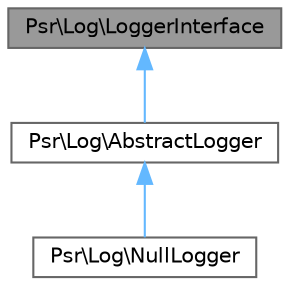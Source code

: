 digraph "Psr\Log\LoggerInterface"
{
 // LATEX_PDF_SIZE
  bgcolor="transparent";
  edge [fontname=Helvetica,fontsize=10,labelfontname=Helvetica,labelfontsize=10];
  node [fontname=Helvetica,fontsize=10,shape=box,height=0.2,width=0.4];
  Node1 [id="Node000001",label="Psr\\Log\\LoggerInterface",height=0.2,width=0.4,color="gray40", fillcolor="grey60", style="filled", fontcolor="black",tooltip=" "];
  Node1 -> Node2 [id="edge1_Node000001_Node000002",dir="back",color="steelblue1",style="solid",tooltip=" "];
  Node2 [id="Node000002",label="Psr\\Log\\AbstractLogger",height=0.2,width=0.4,color="gray40", fillcolor="white", style="filled",URL="$classPsr_1_1Log_1_1AbstractLogger.html",tooltip=" "];
  Node2 -> Node3 [id="edge2_Node000002_Node000003",dir="back",color="steelblue1",style="solid",tooltip=" "];
  Node3 [id="Node000003",label="Psr\\Log\\NullLogger",height=0.2,width=0.4,color="gray40", fillcolor="white", style="filled",URL="$classPsr_1_1Log_1_1NullLogger.html",tooltip=" "];
}
